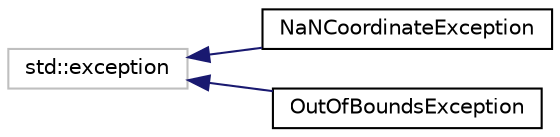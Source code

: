 digraph "Graphical Class Hierarchy"
{
 // INTERACTIVE_SVG=YES
  edge [fontname="Helvetica",fontsize="10",labelfontname="Helvetica",labelfontsize="10"];
  node [fontname="Helvetica",fontsize="10",shape=record];
  rankdir="LR";
  Node154 [label="std::exception",height=0.2,width=0.4,color="grey75", fillcolor="white", style="filled",tooltip="STL class. "];
  Node154 -> Node0 [dir="back",color="midnightblue",fontsize="10",style="solid",fontname="Helvetica"];
  Node0 [label="NaNCoordinateException",height=0.2,width=0.4,color="black", fillcolor="white", style="filled",URL="$classNaNCoordinateException.html",tooltip="An exception to be thrown when an index/coordinate is NaN. "];
  Node154 -> Node156 [dir="back",color="midnightblue",fontsize="10",style="solid",fontname="Helvetica"];
  Node156 [label="OutOfBoundsException",height=0.2,width=0.4,color="black", fillcolor="white", style="filled",URL="$classOutOfBoundsException.html",tooltip="An exception to be thrown when an index/coordinate is out of bounds of the grid. "];
}
